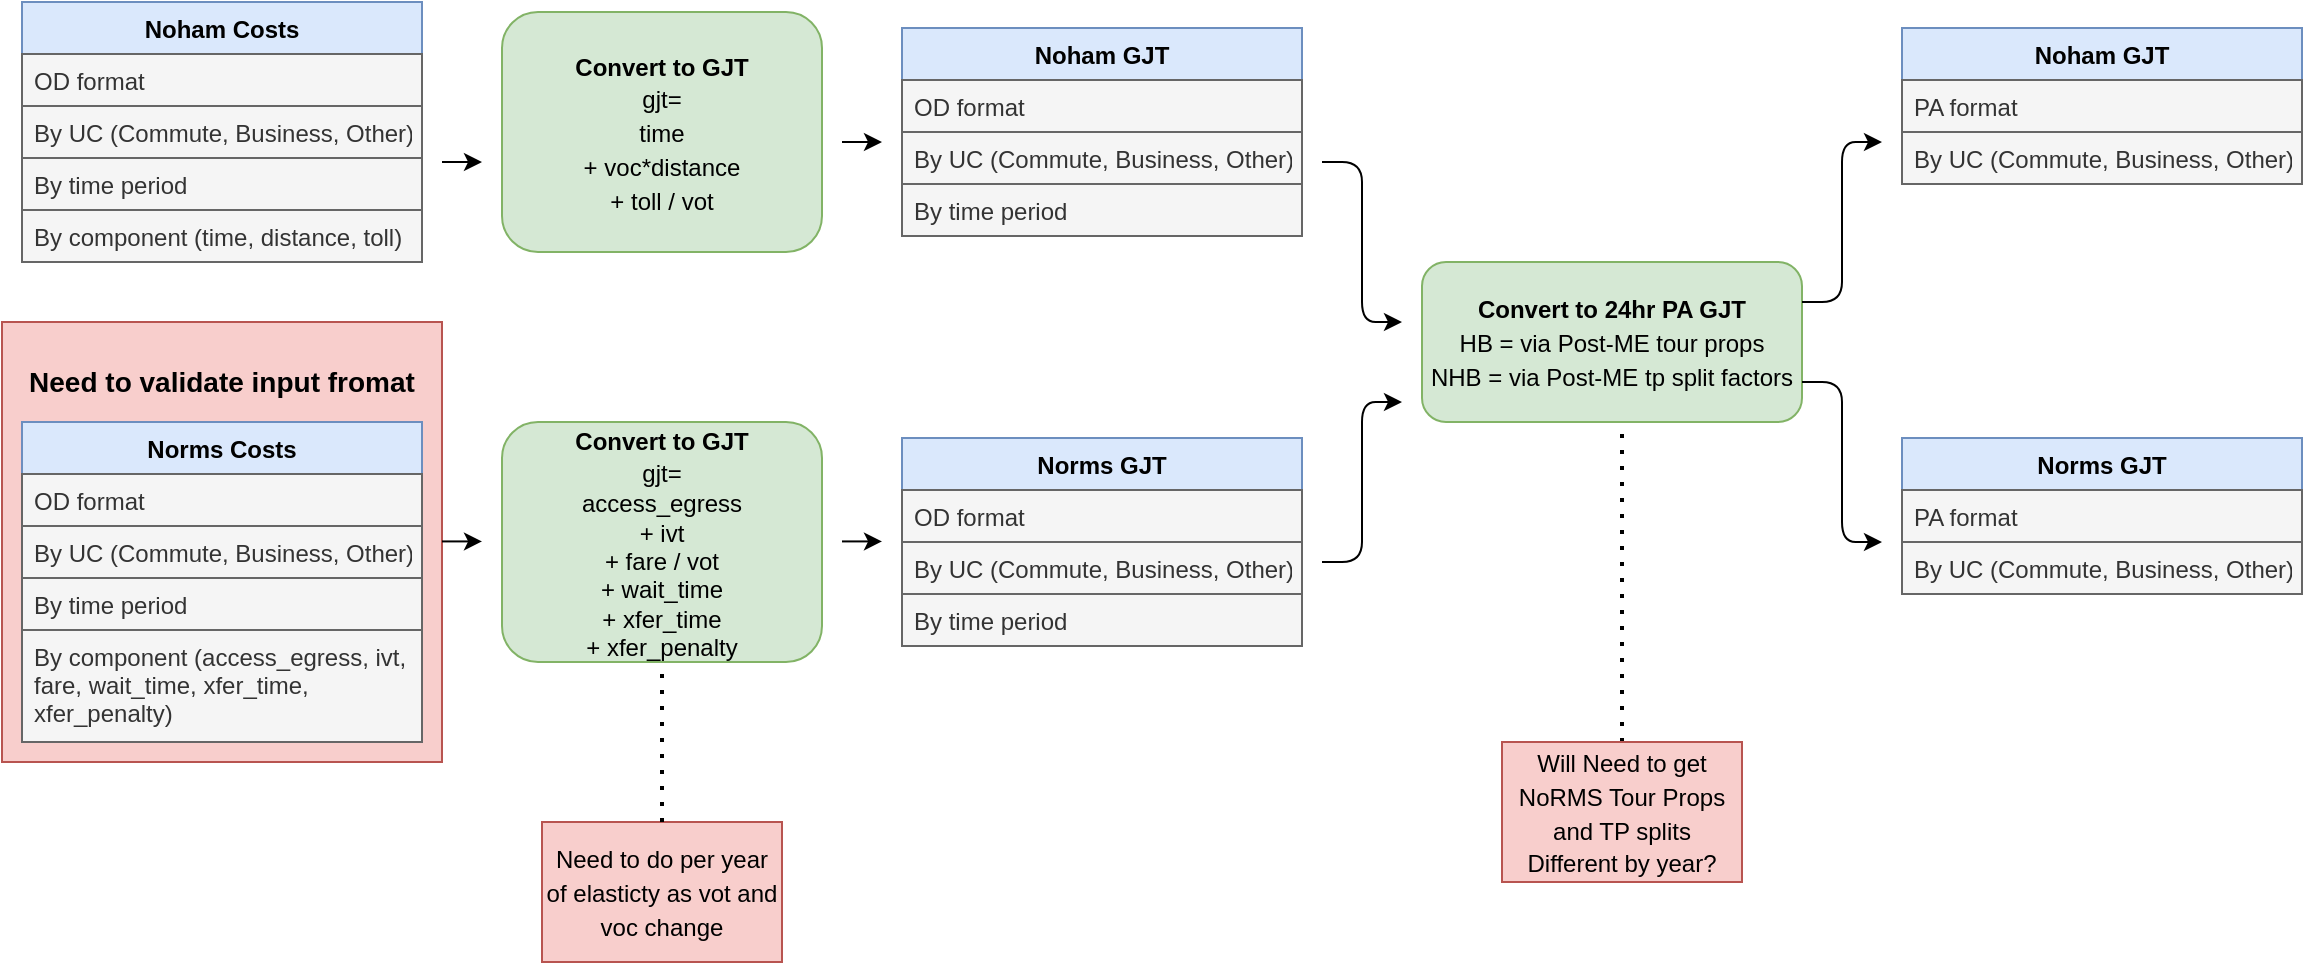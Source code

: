<mxfile version="14.5.1" type="device"><diagram id="TAlV2A8HzBhWrbZBe5Oq" name="Cost components to GJT"><mxGraphModel dx="1422" dy="832" grid="1" gridSize="10" guides="1" tooltips="1" connect="1" arrows="1" fold="1" page="1" pageScale="1" pageWidth="827" pageHeight="1169" math="0" shadow="0"><root><mxCell id="0"/><mxCell id="1" parent="0"/><mxCell id="zNrJbWYM1S5Pl118m9jq-12" value="" style="rounded=0;whiteSpace=wrap;html=1;fillColor=#f8cecc;strokeColor=#b85450;" vertex="1" parent="1"><mxGeometry x="70" y="240" width="220" height="220" as="geometry"/></mxCell><mxCell id="zNrJbWYM1S5Pl118m9jq-2" value="Noham Costs" style="swimlane;fontStyle=1;childLayout=stackLayout;horizontal=1;startSize=26;fillColor=#dae8fc;horizontalStack=0;resizeParent=1;resizeParentMax=0;resizeLast=0;collapsible=1;marginBottom=0;strokeColor=#6c8ebf;" vertex="1" parent="1"><mxGeometry x="80" y="80" width="200" height="130" as="geometry"/></mxCell><mxCell id="zNrJbWYM1S5Pl118m9jq-3" value="OD format" style="text;strokeColor=#666666;fillColor=#f5f5f5;align=left;verticalAlign=top;spacingLeft=4;spacingRight=4;overflow=hidden;rotatable=0;points=[[0,0.5],[1,0.5]];portConstraint=eastwest;fontColor=#333333;" vertex="1" parent="zNrJbWYM1S5Pl118m9jq-2"><mxGeometry y="26" width="200" height="26" as="geometry"/></mxCell><mxCell id="zNrJbWYM1S5Pl118m9jq-4" value="By UC (Commute, Business, Other)&#10;" style="text;strokeColor=#666666;fillColor=#f5f5f5;align=left;verticalAlign=top;spacingLeft=4;spacingRight=4;overflow=hidden;rotatable=0;points=[[0,0.5],[1,0.5]];portConstraint=eastwest;fontColor=#333333;" vertex="1" parent="zNrJbWYM1S5Pl118m9jq-2"><mxGeometry y="52" width="200" height="26" as="geometry"/></mxCell><mxCell id="zNrJbWYM1S5Pl118m9jq-5" value="By time period" style="text;strokeColor=#666666;fillColor=#f5f5f5;align=left;verticalAlign=top;spacingLeft=4;spacingRight=4;overflow=hidden;rotatable=0;points=[[0,0.5],[1,0.5]];portConstraint=eastwest;fontColor=#333333;" vertex="1" parent="zNrJbWYM1S5Pl118m9jq-2"><mxGeometry y="78" width="200" height="26" as="geometry"/></mxCell><mxCell id="zNrJbWYM1S5Pl118m9jq-6" value="By component (time, distance, toll)" style="text;strokeColor=#666666;fillColor=#f5f5f5;align=left;verticalAlign=top;spacingLeft=4;spacingRight=4;overflow=hidden;rotatable=0;points=[[0,0.5],[1,0.5]];portConstraint=eastwest;fontColor=#333333;" vertex="1" parent="zNrJbWYM1S5Pl118m9jq-2"><mxGeometry y="104" width="200" height="26" as="geometry"/></mxCell><mxCell id="zNrJbWYM1S5Pl118m9jq-7" value="Norms Costs" style="swimlane;fontStyle=1;childLayout=stackLayout;horizontal=1;startSize=26;fillColor=#dae8fc;horizontalStack=0;resizeParent=1;resizeParentMax=0;resizeLast=0;collapsible=1;marginBottom=0;strokeColor=#6c8ebf;" vertex="1" parent="1"><mxGeometry x="80" y="290" width="200" height="160" as="geometry"/></mxCell><mxCell id="zNrJbWYM1S5Pl118m9jq-8" value="OD format" style="text;strokeColor=#666666;fillColor=#f5f5f5;align=left;verticalAlign=top;spacingLeft=4;spacingRight=4;overflow=hidden;rotatable=0;points=[[0,0.5],[1,0.5]];portConstraint=eastwest;fontColor=#333333;" vertex="1" parent="zNrJbWYM1S5Pl118m9jq-7"><mxGeometry y="26" width="200" height="26" as="geometry"/></mxCell><mxCell id="zNrJbWYM1S5Pl118m9jq-9" value="By UC (Commute, Business, Other)&#10;" style="text;strokeColor=#666666;fillColor=#f5f5f5;align=left;verticalAlign=top;spacingLeft=4;spacingRight=4;overflow=hidden;rotatable=0;points=[[0,0.5],[1,0.5]];portConstraint=eastwest;fontColor=#333333;" vertex="1" parent="zNrJbWYM1S5Pl118m9jq-7"><mxGeometry y="52" width="200" height="26" as="geometry"/></mxCell><mxCell id="zNrJbWYM1S5Pl118m9jq-10" value="By time period" style="text;strokeColor=#666666;fillColor=#f5f5f5;align=left;verticalAlign=top;spacingLeft=4;spacingRight=4;overflow=hidden;rotatable=0;points=[[0,0.5],[1,0.5]];portConstraint=eastwest;fontColor=#333333;" vertex="1" parent="zNrJbWYM1S5Pl118m9jq-7"><mxGeometry y="78" width="200" height="26" as="geometry"/></mxCell><mxCell id="zNrJbWYM1S5Pl118m9jq-11" value="By component (access_egress, ivt, &#10;fare, wait_time, xfer_time,&#10;xfer_penalty)" style="text;strokeColor=#666666;fillColor=#f5f5f5;align=left;verticalAlign=top;spacingLeft=4;spacingRight=4;overflow=hidden;rotatable=0;points=[[0,0.5],[1,0.5]];portConstraint=eastwest;fontColor=#333333;" vertex="1" parent="zNrJbWYM1S5Pl118m9jq-7"><mxGeometry y="104" width="200" height="56" as="geometry"/></mxCell><mxCell id="zNrJbWYM1S5Pl118m9jq-13" value="Need to validate input fromat" style="text;html=1;strokeColor=none;fillColor=none;align=center;verticalAlign=middle;whiteSpace=wrap;rounded=0;fontStyle=1;fontSize=14;" vertex="1" parent="1"><mxGeometry x="80" y="260" width="200" height="20" as="geometry"/></mxCell><mxCell id="zNrJbWYM1S5Pl118m9jq-14" value="&lt;font style=&quot;font-size: 12px&quot;&gt;&lt;span style=&quot;font-weight: bold&quot;&gt;Convert to GJT&lt;/span&gt;&lt;font style=&quot;font-weight: bold ; font-size: 12px&quot;&gt;&lt;br&gt;&lt;/font&gt;gjt=&lt;br&gt;time&lt;br&gt;+ voc*distance&lt;br&gt;+ toll / vot&lt;/font&gt;" style="rounded=1;whiteSpace=wrap;html=1;fontSize=14;align=center;fillColor=#d5e8d4;strokeColor=#82b366;" vertex="1" parent="1"><mxGeometry x="320" y="85" width="160" height="120" as="geometry"/></mxCell><mxCell id="zNrJbWYM1S5Pl118m9jq-15" value="Noham GJT" style="swimlane;fontStyle=1;childLayout=stackLayout;horizontal=1;startSize=26;fillColor=#dae8fc;horizontalStack=0;resizeParent=1;resizeParentMax=0;resizeLast=0;collapsible=1;marginBottom=0;strokeColor=#6c8ebf;" vertex="1" parent="1"><mxGeometry x="520" y="93" width="200" height="104" as="geometry"/></mxCell><mxCell id="zNrJbWYM1S5Pl118m9jq-16" value="OD format" style="text;strokeColor=#666666;fillColor=#f5f5f5;align=left;verticalAlign=top;spacingLeft=4;spacingRight=4;overflow=hidden;rotatable=0;points=[[0,0.5],[1,0.5]];portConstraint=eastwest;fontColor=#333333;" vertex="1" parent="zNrJbWYM1S5Pl118m9jq-15"><mxGeometry y="26" width="200" height="26" as="geometry"/></mxCell><mxCell id="zNrJbWYM1S5Pl118m9jq-17" value="By UC (Commute, Business, Other)&#10;" style="text;strokeColor=#666666;fillColor=#f5f5f5;align=left;verticalAlign=top;spacingLeft=4;spacingRight=4;overflow=hidden;rotatable=0;points=[[0,0.5],[1,0.5]];portConstraint=eastwest;fontColor=#333333;" vertex="1" parent="zNrJbWYM1S5Pl118m9jq-15"><mxGeometry y="52" width="200" height="26" as="geometry"/></mxCell><mxCell id="zNrJbWYM1S5Pl118m9jq-18" value="By time period" style="text;strokeColor=#666666;fillColor=#f5f5f5;align=left;verticalAlign=top;spacingLeft=4;spacingRight=4;overflow=hidden;rotatable=0;points=[[0,0.5],[1,0.5]];portConstraint=eastwest;fontColor=#333333;" vertex="1" parent="zNrJbWYM1S5Pl118m9jq-15"><mxGeometry y="78" width="200" height="26" as="geometry"/></mxCell><mxCell id="zNrJbWYM1S5Pl118m9jq-20" value="&lt;font style=&quot;font-size: 12px&quot;&gt;&lt;span style=&quot;font-weight: bold&quot;&gt;Convert to GJT&lt;/span&gt;&lt;font style=&quot;font-weight: bold ; font-size: 12px&quot;&gt;&lt;br&gt;&lt;/font&gt;gjt=&lt;br&gt;&lt;/font&gt;&lt;div style=&quot;box-sizing: border-box ; font-size: 12px&quot;&gt;&lt;font style=&quot;font-size: 12px&quot;&gt;access_egress&lt;/font&gt;&lt;/div&gt;&lt;div style=&quot;box-sizing: border-box ; font-size: 12px&quot;&gt;&lt;font style=&quot;font-size: 12px&quot;&gt;+ ivt&lt;/font&gt;&lt;/div&gt;&lt;div style=&quot;box-sizing: border-box ; font-size: 12px&quot;&gt;&lt;font style=&quot;font-size: 12px&quot;&gt;+ fare / vot&lt;/font&gt;&lt;/div&gt;&lt;div style=&quot;box-sizing: border-box ; font-size: 12px&quot;&gt;&lt;font style=&quot;font-size: 12px&quot;&gt;+ wait_time&lt;/font&gt;&lt;/div&gt;&lt;div style=&quot;box-sizing: border-box ; font-size: 12px&quot;&gt;&lt;font style=&quot;font-size: 12px&quot;&gt;+ xfer_time&lt;/font&gt;&lt;/div&gt;&lt;div style=&quot;box-sizing: border-box ; font-size: 12px&quot;&gt;&lt;font style=&quot;font-size: 12px&quot;&gt;+ xfer_penalty&lt;/font&gt;&lt;/div&gt;" style="rounded=1;whiteSpace=wrap;html=1;fontSize=14;align=center;fillColor=#d5e8d4;strokeColor=#82b366;" vertex="1" parent="1"><mxGeometry x="320" y="290" width="160" height="120" as="geometry"/></mxCell><mxCell id="zNrJbWYM1S5Pl118m9jq-21" value="Norms GJT" style="swimlane;fontStyle=1;childLayout=stackLayout;horizontal=1;startSize=26;fillColor=#dae8fc;horizontalStack=0;resizeParent=1;resizeParentMax=0;resizeLast=0;collapsible=1;marginBottom=0;strokeColor=#6c8ebf;" vertex="1" parent="1"><mxGeometry x="520" y="298" width="200" height="104" as="geometry"/></mxCell><mxCell id="zNrJbWYM1S5Pl118m9jq-22" value="OD format" style="text;strokeColor=#666666;fillColor=#f5f5f5;align=left;verticalAlign=top;spacingLeft=4;spacingRight=4;overflow=hidden;rotatable=0;points=[[0,0.5],[1,0.5]];portConstraint=eastwest;fontColor=#333333;" vertex="1" parent="zNrJbWYM1S5Pl118m9jq-21"><mxGeometry y="26" width="200" height="26" as="geometry"/></mxCell><mxCell id="zNrJbWYM1S5Pl118m9jq-23" value="By UC (Commute, Business, Other)&#10;" style="text;strokeColor=#666666;fillColor=#f5f5f5;align=left;verticalAlign=top;spacingLeft=4;spacingRight=4;overflow=hidden;rotatable=0;points=[[0,0.5],[1,0.5]];portConstraint=eastwest;fontColor=#333333;" vertex="1" parent="zNrJbWYM1S5Pl118m9jq-21"><mxGeometry y="52" width="200" height="26" as="geometry"/></mxCell><mxCell id="zNrJbWYM1S5Pl118m9jq-24" value="By time period" style="text;strokeColor=#666666;fillColor=#f5f5f5;align=left;verticalAlign=top;spacingLeft=4;spacingRight=4;overflow=hidden;rotatable=0;points=[[0,0.5],[1,0.5]];portConstraint=eastwest;fontColor=#333333;" vertex="1" parent="zNrJbWYM1S5Pl118m9jq-21"><mxGeometry y="78" width="200" height="26" as="geometry"/></mxCell><mxCell id="zNrJbWYM1S5Pl118m9jq-25" value="" style="endArrow=classic;html=1;fontSize=14;" edge="1" parent="1"><mxGeometry width="50" height="50" relative="1" as="geometry"><mxPoint x="290" y="160" as="sourcePoint"/><mxPoint x="310" y="160" as="targetPoint"/></mxGeometry></mxCell><mxCell id="zNrJbWYM1S5Pl118m9jq-26" value="" style="endArrow=classic;html=1;fontSize=14;" edge="1" parent="1"><mxGeometry width="50" height="50" relative="1" as="geometry"><mxPoint x="290" y="349.71" as="sourcePoint"/><mxPoint x="310" y="349.71" as="targetPoint"/></mxGeometry></mxCell><mxCell id="zNrJbWYM1S5Pl118m9jq-29" value="" style="endArrow=classic;html=1;fontSize=14;" edge="1" parent="1"><mxGeometry width="50" height="50" relative="1" as="geometry"><mxPoint x="490" y="150" as="sourcePoint"/><mxPoint x="510" y="150" as="targetPoint"/></mxGeometry></mxCell><mxCell id="zNrJbWYM1S5Pl118m9jq-30" value="" style="endArrow=classic;html=1;fontSize=14;" edge="1" parent="1"><mxGeometry width="50" height="50" relative="1" as="geometry"><mxPoint x="490" y="349.71" as="sourcePoint"/><mxPoint x="510" y="349.71" as="targetPoint"/></mxGeometry></mxCell><mxCell id="zNrJbWYM1S5Pl118m9jq-31" value="&lt;font style=&quot;font-size: 12px&quot;&gt;&lt;span style=&quot;font-weight: bold&quot;&gt;Convert to 24hr PA GJT&lt;/span&gt;&lt;font style=&quot;font-weight: bold ; font-size: 12px&quot;&gt;&lt;br&gt;&lt;/font&gt;HB = via Post-ME tour props&lt;br&gt;NHB = via Post-ME tp split factors&lt;br&gt;&lt;/font&gt;" style="rounded=1;whiteSpace=wrap;html=1;fontSize=14;align=center;fillColor=#d5e8d4;strokeColor=#82b366;" vertex="1" parent="1"><mxGeometry x="780" y="210" width="190" height="80" as="geometry"/></mxCell><mxCell id="zNrJbWYM1S5Pl118m9jq-32" value="Noham GJT" style="swimlane;fontStyle=1;childLayout=stackLayout;horizontal=1;startSize=26;fillColor=#dae8fc;horizontalStack=0;resizeParent=1;resizeParentMax=0;resizeLast=0;collapsible=1;marginBottom=0;strokeColor=#6c8ebf;" vertex="1" parent="1"><mxGeometry x="1020" y="93" width="200" height="78" as="geometry"/></mxCell><mxCell id="zNrJbWYM1S5Pl118m9jq-33" value="PA format" style="text;strokeColor=#666666;fillColor=#f5f5f5;align=left;verticalAlign=top;spacingLeft=4;spacingRight=4;overflow=hidden;rotatable=0;points=[[0,0.5],[1,0.5]];portConstraint=eastwest;fontColor=#333333;" vertex="1" parent="zNrJbWYM1S5Pl118m9jq-32"><mxGeometry y="26" width="200" height="26" as="geometry"/></mxCell><mxCell id="zNrJbWYM1S5Pl118m9jq-34" value="By UC (Commute, Business, Other)&#10;" style="text;strokeColor=#666666;fillColor=#f5f5f5;align=left;verticalAlign=top;spacingLeft=4;spacingRight=4;overflow=hidden;rotatable=0;points=[[0,0.5],[1,0.5]];portConstraint=eastwest;fontColor=#333333;" vertex="1" parent="zNrJbWYM1S5Pl118m9jq-32"><mxGeometry y="52" width="200" height="26" as="geometry"/></mxCell><mxCell id="zNrJbWYM1S5Pl118m9jq-36" value="Norms GJT" style="swimlane;fontStyle=1;childLayout=stackLayout;horizontal=1;startSize=26;fillColor=#dae8fc;horizontalStack=0;resizeParent=1;resizeParentMax=0;resizeLast=0;collapsible=1;marginBottom=0;strokeColor=#6c8ebf;" vertex="1" parent="1"><mxGeometry x="1020" y="298" width="200" height="78" as="geometry"/></mxCell><mxCell id="zNrJbWYM1S5Pl118m9jq-37" value="PA format" style="text;strokeColor=#666666;fillColor=#f5f5f5;align=left;verticalAlign=top;spacingLeft=4;spacingRight=4;overflow=hidden;rotatable=0;points=[[0,0.5],[1,0.5]];portConstraint=eastwest;fontColor=#333333;" vertex="1" parent="zNrJbWYM1S5Pl118m9jq-36"><mxGeometry y="26" width="200" height="26" as="geometry"/></mxCell><mxCell id="zNrJbWYM1S5Pl118m9jq-38" value="By UC (Commute, Business, Other)&#10;" style="text;strokeColor=#666666;fillColor=#f5f5f5;align=left;verticalAlign=top;spacingLeft=4;spacingRight=4;overflow=hidden;rotatable=0;points=[[0,0.5],[1,0.5]];portConstraint=eastwest;fontColor=#333333;" vertex="1" parent="zNrJbWYM1S5Pl118m9jq-36"><mxGeometry y="52" width="200" height="26" as="geometry"/></mxCell><mxCell id="zNrJbWYM1S5Pl118m9jq-39" value="" style="endArrow=classic;html=1;fontSize=14;" edge="1" parent="1"><mxGeometry width="50" height="50" relative="1" as="geometry"><mxPoint x="730" y="160" as="sourcePoint"/><mxPoint x="770" y="240" as="targetPoint"/><Array as="points"><mxPoint x="750" y="160"/><mxPoint x="750" y="240"/></Array></mxGeometry></mxCell><mxCell id="zNrJbWYM1S5Pl118m9jq-40" value="" style="endArrow=classic;html=1;fontSize=14;" edge="1" parent="1"><mxGeometry width="50" height="50" relative="1" as="geometry"><mxPoint x="970" y="270" as="sourcePoint"/><mxPoint x="1010" y="350" as="targetPoint"/><Array as="points"><mxPoint x="990" y="270"/><mxPoint x="990" y="350"/></Array></mxGeometry></mxCell><mxCell id="zNrJbWYM1S5Pl118m9jq-41" value="" style="endArrow=classic;html=1;fontSize=14;" edge="1" parent="1"><mxGeometry width="50" height="50" relative="1" as="geometry"><mxPoint x="730" y="360" as="sourcePoint"/><mxPoint x="770" y="280" as="targetPoint"/><Array as="points"><mxPoint x="750" y="360"/><mxPoint x="750" y="280"/></Array></mxGeometry></mxCell><mxCell id="zNrJbWYM1S5Pl118m9jq-42" value="" style="endArrow=classic;html=1;fontSize=14;" edge="1" parent="1"><mxGeometry width="50" height="50" relative="1" as="geometry"><mxPoint x="970" y="230" as="sourcePoint"/><mxPoint x="1010" y="150" as="targetPoint"/><Array as="points"><mxPoint x="990" y="230"/><mxPoint x="990" y="150"/></Array></mxGeometry></mxCell><mxCell id="zNrJbWYM1S5Pl118m9jq-43" value="" style="endArrow=none;dashed=1;html=1;dashPattern=1 3;strokeWidth=2;fontSize=14;" edge="1" parent="1"><mxGeometry width="50" height="50" relative="1" as="geometry"><mxPoint x="880" y="450" as="sourcePoint"/><mxPoint x="880" y="290" as="targetPoint"/></mxGeometry></mxCell><mxCell id="zNrJbWYM1S5Pl118m9jq-44" value="&lt;font style=&quot;font-size: 12px&quot;&gt;Will Need to get NoRMS Tour Props and TP splits&lt;br&gt;Different by year?&lt;br&gt;&lt;/font&gt;" style="rounded=0;whiteSpace=wrap;html=1;fontSize=14;fillColor=#f8cecc;strokeColor=#b85450;" vertex="1" parent="1"><mxGeometry x="820" y="450" width="120" height="70" as="geometry"/></mxCell><mxCell id="zNrJbWYM1S5Pl118m9jq-45" value="&lt;font style=&quot;font-size: 12px&quot;&gt;Need to do per year of elasticty as vot and voc change&lt;br&gt;&lt;/font&gt;" style="rounded=0;whiteSpace=wrap;html=1;fontSize=14;fillColor=#f8cecc;strokeColor=#b85450;" vertex="1" parent="1"><mxGeometry x="340" y="490" width="120" height="70" as="geometry"/></mxCell><mxCell id="zNrJbWYM1S5Pl118m9jq-46" value="" style="endArrow=none;dashed=1;html=1;dashPattern=1 3;strokeWidth=2;fontSize=14;entryX=0.5;entryY=1;entryDx=0;entryDy=0;exitX=0.5;exitY=0;exitDx=0;exitDy=0;" edge="1" parent="1" source="zNrJbWYM1S5Pl118m9jq-45" target="zNrJbWYM1S5Pl118m9jq-20"><mxGeometry width="50" height="50" relative="1" as="geometry"><mxPoint x="890" y="460" as="sourcePoint"/><mxPoint x="890" y="300" as="targetPoint"/></mxGeometry></mxCell></root></mxGraphModel></diagram></mxfile>
